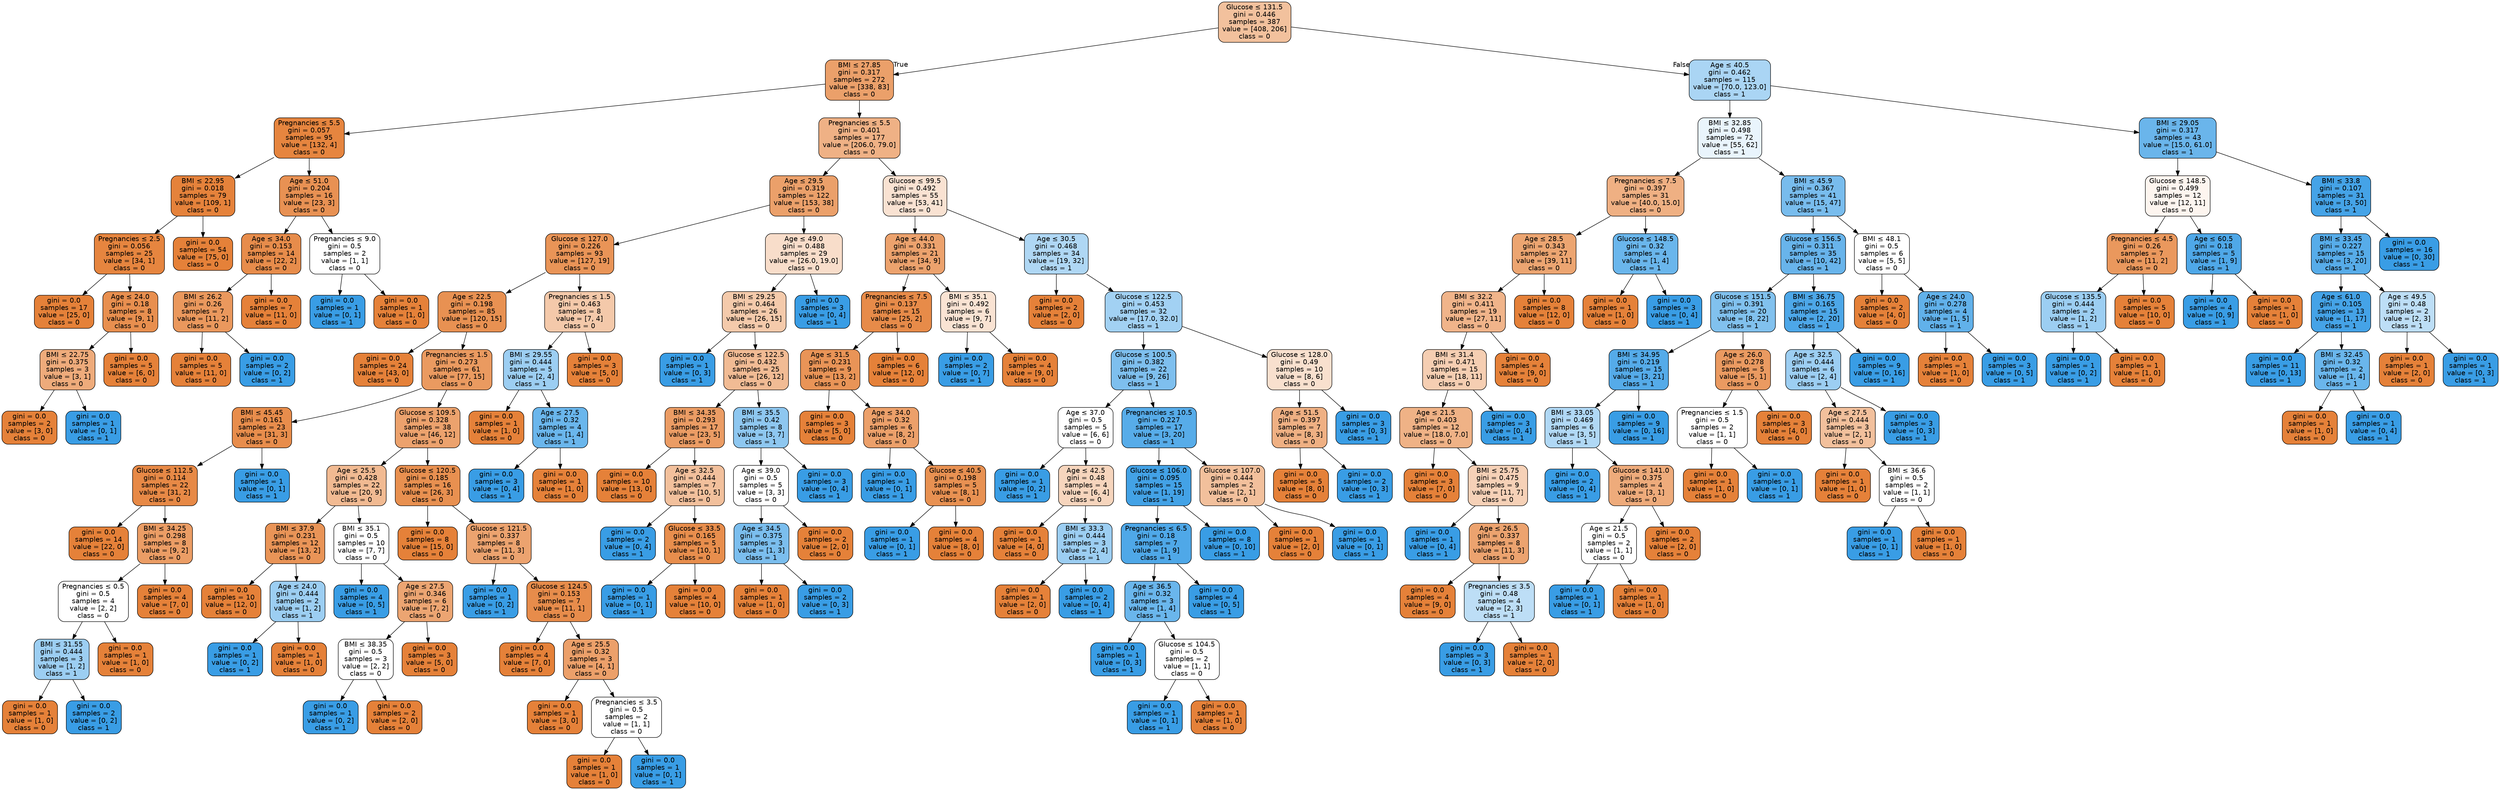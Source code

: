 digraph Tree {
node [shape=box, style="filled, rounded", color="black", fontname="helvetica"] ;
edge [fontname="helvetica"] ;
0 [label=<Glucose &le; 131.5<br/>gini = 0.446<br/>samples = 387<br/>value = [408, 206]<br/>class = 0>, fillcolor="#f2c19d"] ;
1 [label=<BMI &le; 27.85<br/>gini = 0.317<br/>samples = 272<br/>value = [338, 83]<br/>class = 0>, fillcolor="#eba06a"] ;
0 -> 1 [labeldistance=2.5, labelangle=45, headlabel="True"] ;
2 [label=<Pregnancies &le; 5.5<br/>gini = 0.057<br/>samples = 95<br/>value = [132, 4]<br/>class = 0>, fillcolor="#e6853f"] ;
1 -> 2 ;
3 [label=<BMI &le; 22.95<br/>gini = 0.018<br/>samples = 79<br/>value = [109, 1]<br/>class = 0>, fillcolor="#e5823b"] ;
2 -> 3 ;
4 [label=<Pregnancies &le; 2.5<br/>gini = 0.056<br/>samples = 25<br/>value = [34, 1]<br/>class = 0>, fillcolor="#e6853f"] ;
3 -> 4 ;
5 [label=<gini = 0.0<br/>samples = 17<br/>value = [25, 0]<br/>class = 0>, fillcolor="#e58139"] ;
4 -> 5 ;
6 [label=<Age &le; 24.0<br/>gini = 0.18<br/>samples = 8<br/>value = [9, 1]<br/>class = 0>, fillcolor="#e88f4f"] ;
4 -> 6 ;
7 [label=<BMI &le; 22.75<br/>gini = 0.375<br/>samples = 3<br/>value = [3, 1]<br/>class = 0>, fillcolor="#eeab7b"] ;
6 -> 7 ;
8 [label=<gini = 0.0<br/>samples = 2<br/>value = [3, 0]<br/>class = 0>, fillcolor="#e58139"] ;
7 -> 8 ;
9 [label=<gini = 0.0<br/>samples = 1<br/>value = [0, 1]<br/>class = 1>, fillcolor="#399de5"] ;
7 -> 9 ;
10 [label=<gini = 0.0<br/>samples = 5<br/>value = [6, 0]<br/>class = 0>, fillcolor="#e58139"] ;
6 -> 10 ;
11 [label=<gini = 0.0<br/>samples = 54<br/>value = [75, 0]<br/>class = 0>, fillcolor="#e58139"] ;
3 -> 11 ;
12 [label=<Age &le; 51.0<br/>gini = 0.204<br/>samples = 16<br/>value = [23, 3]<br/>class = 0>, fillcolor="#e89153"] ;
2 -> 12 ;
13 [label=<Age &le; 34.0<br/>gini = 0.153<br/>samples = 14<br/>value = [22, 2]<br/>class = 0>, fillcolor="#e78c4b"] ;
12 -> 13 ;
14 [label=<BMI &le; 26.2<br/>gini = 0.26<br/>samples = 7<br/>value = [11, 2]<br/>class = 0>, fillcolor="#ea985d"] ;
13 -> 14 ;
15 [label=<gini = 0.0<br/>samples = 5<br/>value = [11, 0]<br/>class = 0>, fillcolor="#e58139"] ;
14 -> 15 ;
16 [label=<gini = 0.0<br/>samples = 2<br/>value = [0, 2]<br/>class = 1>, fillcolor="#399de5"] ;
14 -> 16 ;
17 [label=<gini = 0.0<br/>samples = 7<br/>value = [11, 0]<br/>class = 0>, fillcolor="#e58139"] ;
13 -> 17 ;
18 [label=<Pregnancies &le; 9.0<br/>gini = 0.5<br/>samples = 2<br/>value = [1, 1]<br/>class = 0>, fillcolor="#ffffff"] ;
12 -> 18 ;
19 [label=<gini = 0.0<br/>samples = 1<br/>value = [0, 1]<br/>class = 1>, fillcolor="#399de5"] ;
18 -> 19 ;
20 [label=<gini = 0.0<br/>samples = 1<br/>value = [1, 0]<br/>class = 0>, fillcolor="#e58139"] ;
18 -> 20 ;
21 [label=<Pregnancies &le; 5.5<br/>gini = 0.401<br/>samples = 177<br/>value = [206.0, 79.0]<br/>class = 0>, fillcolor="#efb185"] ;
1 -> 21 ;
22 [label=<Age &le; 29.5<br/>gini = 0.319<br/>samples = 122<br/>value = [153, 38]<br/>class = 0>, fillcolor="#eba06a"] ;
21 -> 22 ;
23 [label=<Glucose &le; 127.0<br/>gini = 0.226<br/>samples = 93<br/>value = [127, 19]<br/>class = 0>, fillcolor="#e99457"] ;
22 -> 23 ;
24 [label=<Age &le; 22.5<br/>gini = 0.198<br/>samples = 85<br/>value = [120, 15]<br/>class = 0>, fillcolor="#e89152"] ;
23 -> 24 ;
25 [label=<gini = 0.0<br/>samples = 24<br/>value = [43, 0]<br/>class = 0>, fillcolor="#e58139"] ;
24 -> 25 ;
26 [label=<Pregnancies &le; 1.5<br/>gini = 0.273<br/>samples = 61<br/>value = [77, 15]<br/>class = 0>, fillcolor="#ea9a60"] ;
24 -> 26 ;
27 [label=<BMI &le; 45.45<br/>gini = 0.161<br/>samples = 23<br/>value = [31, 3]<br/>class = 0>, fillcolor="#e88d4c"] ;
26 -> 27 ;
28 [label=<Glucose &le; 112.5<br/>gini = 0.114<br/>samples = 22<br/>value = [31, 2]<br/>class = 0>, fillcolor="#e78946"] ;
27 -> 28 ;
29 [label=<gini = 0.0<br/>samples = 14<br/>value = [22, 0]<br/>class = 0>, fillcolor="#e58139"] ;
28 -> 29 ;
30 [label=<BMI &le; 34.25<br/>gini = 0.298<br/>samples = 8<br/>value = [9, 2]<br/>class = 0>, fillcolor="#eb9d65"] ;
28 -> 30 ;
31 [label=<Pregnancies &le; 0.5<br/>gini = 0.5<br/>samples = 4<br/>value = [2, 2]<br/>class = 0>, fillcolor="#ffffff"] ;
30 -> 31 ;
32 [label=<BMI &le; 31.55<br/>gini = 0.444<br/>samples = 3<br/>value = [1, 2]<br/>class = 1>, fillcolor="#9ccef2"] ;
31 -> 32 ;
33 [label=<gini = 0.0<br/>samples = 1<br/>value = [1, 0]<br/>class = 0>, fillcolor="#e58139"] ;
32 -> 33 ;
34 [label=<gini = 0.0<br/>samples = 2<br/>value = [0, 2]<br/>class = 1>, fillcolor="#399de5"] ;
32 -> 34 ;
35 [label=<gini = 0.0<br/>samples = 1<br/>value = [1, 0]<br/>class = 0>, fillcolor="#e58139"] ;
31 -> 35 ;
36 [label=<gini = 0.0<br/>samples = 4<br/>value = [7, 0]<br/>class = 0>, fillcolor="#e58139"] ;
30 -> 36 ;
37 [label=<gini = 0.0<br/>samples = 1<br/>value = [0, 1]<br/>class = 1>, fillcolor="#399de5"] ;
27 -> 37 ;
38 [label=<Glucose &le; 109.5<br/>gini = 0.328<br/>samples = 38<br/>value = [46, 12]<br/>class = 0>, fillcolor="#eca26d"] ;
26 -> 38 ;
39 [label=<Age &le; 25.5<br/>gini = 0.428<br/>samples = 22<br/>value = [20, 9]<br/>class = 0>, fillcolor="#f1ba92"] ;
38 -> 39 ;
40 [label=<BMI &le; 37.9<br/>gini = 0.231<br/>samples = 12<br/>value = [13, 2]<br/>class = 0>, fillcolor="#e99457"] ;
39 -> 40 ;
41 [label=<gini = 0.0<br/>samples = 10<br/>value = [12, 0]<br/>class = 0>, fillcolor="#e58139"] ;
40 -> 41 ;
42 [label=<Age &le; 24.0<br/>gini = 0.444<br/>samples = 2<br/>value = [1, 2]<br/>class = 1>, fillcolor="#9ccef2"] ;
40 -> 42 ;
43 [label=<gini = 0.0<br/>samples = 1<br/>value = [0, 2]<br/>class = 1>, fillcolor="#399de5"] ;
42 -> 43 ;
44 [label=<gini = 0.0<br/>samples = 1<br/>value = [1, 0]<br/>class = 0>, fillcolor="#e58139"] ;
42 -> 44 ;
45 [label=<BMI &le; 35.1<br/>gini = 0.5<br/>samples = 10<br/>value = [7, 7]<br/>class = 0>, fillcolor="#ffffff"] ;
39 -> 45 ;
46 [label=<gini = 0.0<br/>samples = 4<br/>value = [0, 5]<br/>class = 1>, fillcolor="#399de5"] ;
45 -> 46 ;
47 [label=<Age &le; 27.5<br/>gini = 0.346<br/>samples = 6<br/>value = [7, 2]<br/>class = 0>, fillcolor="#eca572"] ;
45 -> 47 ;
48 [label=<BMI &le; 38.35<br/>gini = 0.5<br/>samples = 3<br/>value = [2, 2]<br/>class = 0>, fillcolor="#ffffff"] ;
47 -> 48 ;
49 [label=<gini = 0.0<br/>samples = 1<br/>value = [0, 2]<br/>class = 1>, fillcolor="#399de5"] ;
48 -> 49 ;
50 [label=<gini = 0.0<br/>samples = 2<br/>value = [2, 0]<br/>class = 0>, fillcolor="#e58139"] ;
48 -> 50 ;
51 [label=<gini = 0.0<br/>samples = 3<br/>value = [5, 0]<br/>class = 0>, fillcolor="#e58139"] ;
47 -> 51 ;
52 [label=<Glucose &le; 120.5<br/>gini = 0.185<br/>samples = 16<br/>value = [26, 3]<br/>class = 0>, fillcolor="#e89050"] ;
38 -> 52 ;
53 [label=<gini = 0.0<br/>samples = 8<br/>value = [15, 0]<br/>class = 0>, fillcolor="#e58139"] ;
52 -> 53 ;
54 [label=<Glucose &le; 121.5<br/>gini = 0.337<br/>samples = 8<br/>value = [11, 3]<br/>class = 0>, fillcolor="#eca36f"] ;
52 -> 54 ;
55 [label=<gini = 0.0<br/>samples = 1<br/>value = [0, 2]<br/>class = 1>, fillcolor="#399de5"] ;
54 -> 55 ;
56 [label=<Glucose &le; 124.5<br/>gini = 0.153<br/>samples = 7<br/>value = [11, 1]<br/>class = 0>, fillcolor="#e78c4b"] ;
54 -> 56 ;
57 [label=<gini = 0.0<br/>samples = 4<br/>value = [7, 0]<br/>class = 0>, fillcolor="#e58139"] ;
56 -> 57 ;
58 [label=<Age &le; 25.5<br/>gini = 0.32<br/>samples = 3<br/>value = [4, 1]<br/>class = 0>, fillcolor="#eca06a"] ;
56 -> 58 ;
59 [label=<gini = 0.0<br/>samples = 1<br/>value = [3, 0]<br/>class = 0>, fillcolor="#e58139"] ;
58 -> 59 ;
60 [label=<Pregnancies &le; 3.5<br/>gini = 0.5<br/>samples = 2<br/>value = [1, 1]<br/>class = 0>, fillcolor="#ffffff"] ;
58 -> 60 ;
61 [label=<gini = 0.0<br/>samples = 1<br/>value = [1, 0]<br/>class = 0>, fillcolor="#e58139"] ;
60 -> 61 ;
62 [label=<gini = 0.0<br/>samples = 1<br/>value = [0, 1]<br/>class = 1>, fillcolor="#399de5"] ;
60 -> 62 ;
63 [label=<Pregnancies &le; 1.5<br/>gini = 0.463<br/>samples = 8<br/>value = [7, 4]<br/>class = 0>, fillcolor="#f4c9aa"] ;
23 -> 63 ;
64 [label=<BMI &le; 29.55<br/>gini = 0.444<br/>samples = 5<br/>value = [2, 4]<br/>class = 1>, fillcolor="#9ccef2"] ;
63 -> 64 ;
65 [label=<gini = 0.0<br/>samples = 1<br/>value = [1, 0]<br/>class = 0>, fillcolor="#e58139"] ;
64 -> 65 ;
66 [label=<Age &le; 27.5<br/>gini = 0.32<br/>samples = 4<br/>value = [1, 4]<br/>class = 1>, fillcolor="#6ab6ec"] ;
64 -> 66 ;
67 [label=<gini = 0.0<br/>samples = 3<br/>value = [0, 4]<br/>class = 1>, fillcolor="#399de5"] ;
66 -> 67 ;
68 [label=<gini = 0.0<br/>samples = 1<br/>value = [1, 0]<br/>class = 0>, fillcolor="#e58139"] ;
66 -> 68 ;
69 [label=<gini = 0.0<br/>samples = 3<br/>value = [5, 0]<br/>class = 0>, fillcolor="#e58139"] ;
63 -> 69 ;
70 [label=<Age &le; 49.0<br/>gini = 0.488<br/>samples = 29<br/>value = [26.0, 19.0]<br/>class = 0>, fillcolor="#f8ddca"] ;
22 -> 70 ;
71 [label=<BMI &le; 29.25<br/>gini = 0.464<br/>samples = 26<br/>value = [26, 15]<br/>class = 0>, fillcolor="#f4caab"] ;
70 -> 71 ;
72 [label=<gini = 0.0<br/>samples = 1<br/>value = [0, 3]<br/>class = 1>, fillcolor="#399de5"] ;
71 -> 72 ;
73 [label=<Glucose &le; 122.5<br/>gini = 0.432<br/>samples = 25<br/>value = [26, 12]<br/>class = 0>, fillcolor="#f1bb94"] ;
71 -> 73 ;
74 [label=<BMI &le; 34.35<br/>gini = 0.293<br/>samples = 17<br/>value = [23, 5]<br/>class = 0>, fillcolor="#eb9c64"] ;
73 -> 74 ;
75 [label=<gini = 0.0<br/>samples = 10<br/>value = [13, 0]<br/>class = 0>, fillcolor="#e58139"] ;
74 -> 75 ;
76 [label=<Age &le; 32.5<br/>gini = 0.444<br/>samples = 7<br/>value = [10, 5]<br/>class = 0>, fillcolor="#f2c09c"] ;
74 -> 76 ;
77 [label=<gini = 0.0<br/>samples = 2<br/>value = [0, 4]<br/>class = 1>, fillcolor="#399de5"] ;
76 -> 77 ;
78 [label=<Glucose &le; 33.5<br/>gini = 0.165<br/>samples = 5<br/>value = [10, 1]<br/>class = 0>, fillcolor="#e88e4d"] ;
76 -> 78 ;
79 [label=<gini = 0.0<br/>samples = 1<br/>value = [0, 1]<br/>class = 1>, fillcolor="#399de5"] ;
78 -> 79 ;
80 [label=<gini = 0.0<br/>samples = 4<br/>value = [10, 0]<br/>class = 0>, fillcolor="#e58139"] ;
78 -> 80 ;
81 [label=<BMI &le; 35.5<br/>gini = 0.42<br/>samples = 8<br/>value = [3, 7]<br/>class = 1>, fillcolor="#8ec7f0"] ;
73 -> 81 ;
82 [label=<Age &le; 39.0<br/>gini = 0.5<br/>samples = 5<br/>value = [3, 3]<br/>class = 0>, fillcolor="#ffffff"] ;
81 -> 82 ;
83 [label=<Age &le; 34.5<br/>gini = 0.375<br/>samples = 3<br/>value = [1, 3]<br/>class = 1>, fillcolor="#7bbeee"] ;
82 -> 83 ;
84 [label=<gini = 0.0<br/>samples = 1<br/>value = [1, 0]<br/>class = 0>, fillcolor="#e58139"] ;
83 -> 84 ;
85 [label=<gini = 0.0<br/>samples = 2<br/>value = [0, 3]<br/>class = 1>, fillcolor="#399de5"] ;
83 -> 85 ;
86 [label=<gini = 0.0<br/>samples = 2<br/>value = [2, 0]<br/>class = 0>, fillcolor="#e58139"] ;
82 -> 86 ;
87 [label=<gini = 0.0<br/>samples = 3<br/>value = [0, 4]<br/>class = 1>, fillcolor="#399de5"] ;
81 -> 87 ;
88 [label=<gini = 0.0<br/>samples = 3<br/>value = [0, 4]<br/>class = 1>, fillcolor="#399de5"] ;
70 -> 88 ;
89 [label=<Glucose &le; 99.5<br/>gini = 0.492<br/>samples = 55<br/>value = [53, 41]<br/>class = 0>, fillcolor="#f9e2d2"] ;
21 -> 89 ;
90 [label=<Age &le; 44.0<br/>gini = 0.331<br/>samples = 21<br/>value = [34, 9]<br/>class = 0>, fillcolor="#eca26d"] ;
89 -> 90 ;
91 [label=<Pregnancies &le; 7.5<br/>gini = 0.137<br/>samples = 15<br/>value = [25, 2]<br/>class = 0>, fillcolor="#e78b49"] ;
90 -> 91 ;
92 [label=<Age &le; 31.5<br/>gini = 0.231<br/>samples = 9<br/>value = [13, 2]<br/>class = 0>, fillcolor="#e99457"] ;
91 -> 92 ;
93 [label=<gini = 0.0<br/>samples = 3<br/>value = [5, 0]<br/>class = 0>, fillcolor="#e58139"] ;
92 -> 93 ;
94 [label=<Age &le; 34.0<br/>gini = 0.32<br/>samples = 6<br/>value = [8, 2]<br/>class = 0>, fillcolor="#eca06a"] ;
92 -> 94 ;
95 [label=<gini = 0.0<br/>samples = 1<br/>value = [0, 1]<br/>class = 1>, fillcolor="#399de5"] ;
94 -> 95 ;
96 [label=<Glucose &le; 40.5<br/>gini = 0.198<br/>samples = 5<br/>value = [8, 1]<br/>class = 0>, fillcolor="#e89152"] ;
94 -> 96 ;
97 [label=<gini = 0.0<br/>samples = 1<br/>value = [0, 1]<br/>class = 1>, fillcolor="#399de5"] ;
96 -> 97 ;
98 [label=<gini = 0.0<br/>samples = 4<br/>value = [8, 0]<br/>class = 0>, fillcolor="#e58139"] ;
96 -> 98 ;
99 [label=<gini = 0.0<br/>samples = 6<br/>value = [12, 0]<br/>class = 0>, fillcolor="#e58139"] ;
91 -> 99 ;
100 [label=<BMI &le; 35.1<br/>gini = 0.492<br/>samples = 6<br/>value = [9, 7]<br/>class = 0>, fillcolor="#f9e3d3"] ;
90 -> 100 ;
101 [label=<gini = 0.0<br/>samples = 2<br/>value = [0, 7]<br/>class = 1>, fillcolor="#399de5"] ;
100 -> 101 ;
102 [label=<gini = 0.0<br/>samples = 4<br/>value = [9, 0]<br/>class = 0>, fillcolor="#e58139"] ;
100 -> 102 ;
103 [label=<Age &le; 30.5<br/>gini = 0.468<br/>samples = 34<br/>value = [19, 32]<br/>class = 1>, fillcolor="#afd7f4"] ;
89 -> 103 ;
104 [label=<gini = 0.0<br/>samples = 2<br/>value = [2, 0]<br/>class = 0>, fillcolor="#e58139"] ;
103 -> 104 ;
105 [label=<Glucose &le; 122.5<br/>gini = 0.453<br/>samples = 32<br/>value = [17.0, 32.0]<br/>class = 1>, fillcolor="#a2d1f3"] ;
103 -> 105 ;
106 [label=<Glucose &le; 100.5<br/>gini = 0.382<br/>samples = 22<br/>value = [9, 26]<br/>class = 1>, fillcolor="#7ebfee"] ;
105 -> 106 ;
107 [label=<Age &le; 37.0<br/>gini = 0.5<br/>samples = 5<br/>value = [6, 6]<br/>class = 0>, fillcolor="#ffffff"] ;
106 -> 107 ;
108 [label=<gini = 0.0<br/>samples = 1<br/>value = [0, 2]<br/>class = 1>, fillcolor="#399de5"] ;
107 -> 108 ;
109 [label=<Age &le; 42.5<br/>gini = 0.48<br/>samples = 4<br/>value = [6, 4]<br/>class = 0>, fillcolor="#f6d5bd"] ;
107 -> 109 ;
110 [label=<gini = 0.0<br/>samples = 1<br/>value = [4, 0]<br/>class = 0>, fillcolor="#e58139"] ;
109 -> 110 ;
111 [label=<BMI &le; 33.3<br/>gini = 0.444<br/>samples = 3<br/>value = [2, 4]<br/>class = 1>, fillcolor="#9ccef2"] ;
109 -> 111 ;
112 [label=<gini = 0.0<br/>samples = 1<br/>value = [2, 0]<br/>class = 0>, fillcolor="#e58139"] ;
111 -> 112 ;
113 [label=<gini = 0.0<br/>samples = 2<br/>value = [0, 4]<br/>class = 1>, fillcolor="#399de5"] ;
111 -> 113 ;
114 [label=<Pregnancies &le; 10.5<br/>gini = 0.227<br/>samples = 17<br/>value = [3, 20]<br/>class = 1>, fillcolor="#57ace9"] ;
106 -> 114 ;
115 [label=<Glucose &le; 106.0<br/>gini = 0.095<br/>samples = 15<br/>value = [1, 19]<br/>class = 1>, fillcolor="#43a2e6"] ;
114 -> 115 ;
116 [label=<Pregnancies &le; 6.5<br/>gini = 0.18<br/>samples = 7<br/>value = [1, 9]<br/>class = 1>, fillcolor="#4fa8e8"] ;
115 -> 116 ;
117 [label=<Age &le; 36.5<br/>gini = 0.32<br/>samples = 3<br/>value = [1, 4]<br/>class = 1>, fillcolor="#6ab6ec"] ;
116 -> 117 ;
118 [label=<gini = 0.0<br/>samples = 1<br/>value = [0, 3]<br/>class = 1>, fillcolor="#399de5"] ;
117 -> 118 ;
119 [label=<Glucose &le; 104.5<br/>gini = 0.5<br/>samples = 2<br/>value = [1, 1]<br/>class = 0>, fillcolor="#ffffff"] ;
117 -> 119 ;
120 [label=<gini = 0.0<br/>samples = 1<br/>value = [0, 1]<br/>class = 1>, fillcolor="#399de5"] ;
119 -> 120 ;
121 [label=<gini = 0.0<br/>samples = 1<br/>value = [1, 0]<br/>class = 0>, fillcolor="#e58139"] ;
119 -> 121 ;
122 [label=<gini = 0.0<br/>samples = 4<br/>value = [0, 5]<br/>class = 1>, fillcolor="#399de5"] ;
116 -> 122 ;
123 [label=<gini = 0.0<br/>samples = 8<br/>value = [0, 10]<br/>class = 1>, fillcolor="#399de5"] ;
115 -> 123 ;
124 [label=<Glucose &le; 107.0<br/>gini = 0.444<br/>samples = 2<br/>value = [2, 1]<br/>class = 0>, fillcolor="#f2c09c"] ;
114 -> 124 ;
125 [label=<gini = 0.0<br/>samples = 1<br/>value = [2, 0]<br/>class = 0>, fillcolor="#e58139"] ;
124 -> 125 ;
126 [label=<gini = 0.0<br/>samples = 1<br/>value = [0, 1]<br/>class = 1>, fillcolor="#399de5"] ;
124 -> 126 ;
127 [label=<Glucose &le; 128.0<br/>gini = 0.49<br/>samples = 10<br/>value = [8, 6]<br/>class = 0>, fillcolor="#f8e0ce"] ;
105 -> 127 ;
128 [label=<Age &le; 51.5<br/>gini = 0.397<br/>samples = 7<br/>value = [8, 3]<br/>class = 0>, fillcolor="#efb083"] ;
127 -> 128 ;
129 [label=<gini = 0.0<br/>samples = 5<br/>value = [8, 0]<br/>class = 0>, fillcolor="#e58139"] ;
128 -> 129 ;
130 [label=<gini = 0.0<br/>samples = 2<br/>value = [0, 3]<br/>class = 1>, fillcolor="#399de5"] ;
128 -> 130 ;
131 [label=<gini = 0.0<br/>samples = 3<br/>value = [0, 3]<br/>class = 1>, fillcolor="#399de5"] ;
127 -> 131 ;
132 [label=<Age &le; 40.5<br/>gini = 0.462<br/>samples = 115<br/>value = [70.0, 123.0]<br/>class = 1>, fillcolor="#aad5f4"] ;
0 -> 132 [labeldistance=2.5, labelangle=-45, headlabel="False"] ;
133 [label=<BMI &le; 32.85<br/>gini = 0.498<br/>samples = 72<br/>value = [55, 62]<br/>class = 1>, fillcolor="#e9f4fc"] ;
132 -> 133 ;
134 [label=<Pregnancies &le; 7.5<br/>gini = 0.397<br/>samples = 31<br/>value = [40.0, 15.0]<br/>class = 0>, fillcolor="#efb083"] ;
133 -> 134 ;
135 [label=<Age &le; 28.5<br/>gini = 0.343<br/>samples = 27<br/>value = [39, 11]<br/>class = 0>, fillcolor="#eca571"] ;
134 -> 135 ;
136 [label=<BMI &le; 32.2<br/>gini = 0.411<br/>samples = 19<br/>value = [27, 11]<br/>class = 0>, fillcolor="#f0b48a"] ;
135 -> 136 ;
137 [label=<BMI &le; 31.4<br/>gini = 0.471<br/>samples = 15<br/>value = [18, 11]<br/>class = 0>, fillcolor="#f5ceb2"] ;
136 -> 137 ;
138 [label=<Age &le; 21.5<br/>gini = 0.403<br/>samples = 12<br/>value = [18.0, 7.0]<br/>class = 0>, fillcolor="#efb286"] ;
137 -> 138 ;
139 [label=<gini = 0.0<br/>samples = 3<br/>value = [7, 0]<br/>class = 0>, fillcolor="#e58139"] ;
138 -> 139 ;
140 [label=<BMI &le; 25.75<br/>gini = 0.475<br/>samples = 9<br/>value = [11, 7]<br/>class = 0>, fillcolor="#f6d1b7"] ;
138 -> 140 ;
141 [label=<gini = 0.0<br/>samples = 1<br/>value = [0, 4]<br/>class = 1>, fillcolor="#399de5"] ;
140 -> 141 ;
142 [label=<Age &le; 26.5<br/>gini = 0.337<br/>samples = 8<br/>value = [11, 3]<br/>class = 0>, fillcolor="#eca36f"] ;
140 -> 142 ;
143 [label=<gini = 0.0<br/>samples = 4<br/>value = [9, 0]<br/>class = 0>, fillcolor="#e58139"] ;
142 -> 143 ;
144 [label=<Pregnancies &le; 3.5<br/>gini = 0.48<br/>samples = 4<br/>value = [2, 3]<br/>class = 1>, fillcolor="#bddef6"] ;
142 -> 144 ;
145 [label=<gini = 0.0<br/>samples = 3<br/>value = [0, 3]<br/>class = 1>, fillcolor="#399de5"] ;
144 -> 145 ;
146 [label=<gini = 0.0<br/>samples = 1<br/>value = [2, 0]<br/>class = 0>, fillcolor="#e58139"] ;
144 -> 146 ;
147 [label=<gini = 0.0<br/>samples = 3<br/>value = [0, 4]<br/>class = 1>, fillcolor="#399de5"] ;
137 -> 147 ;
148 [label=<gini = 0.0<br/>samples = 4<br/>value = [9, 0]<br/>class = 0>, fillcolor="#e58139"] ;
136 -> 148 ;
149 [label=<gini = 0.0<br/>samples = 8<br/>value = [12, 0]<br/>class = 0>, fillcolor="#e58139"] ;
135 -> 149 ;
150 [label=<Glucose &le; 148.5<br/>gini = 0.32<br/>samples = 4<br/>value = [1, 4]<br/>class = 1>, fillcolor="#6ab6ec"] ;
134 -> 150 ;
151 [label=<gini = 0.0<br/>samples = 1<br/>value = [1, 0]<br/>class = 0>, fillcolor="#e58139"] ;
150 -> 151 ;
152 [label=<gini = 0.0<br/>samples = 3<br/>value = [0, 4]<br/>class = 1>, fillcolor="#399de5"] ;
150 -> 152 ;
153 [label=<BMI &le; 45.9<br/>gini = 0.367<br/>samples = 41<br/>value = [15, 47]<br/>class = 1>, fillcolor="#78bced"] ;
133 -> 153 ;
154 [label=<Glucose &le; 156.5<br/>gini = 0.311<br/>samples = 35<br/>value = [10, 42]<br/>class = 1>, fillcolor="#68b4eb"] ;
153 -> 154 ;
155 [label=<Glucose &le; 151.5<br/>gini = 0.391<br/>samples = 20<br/>value = [8, 22]<br/>class = 1>, fillcolor="#81c1ee"] ;
154 -> 155 ;
156 [label=<BMI &le; 34.95<br/>gini = 0.219<br/>samples = 15<br/>value = [3, 21]<br/>class = 1>, fillcolor="#55abe9"] ;
155 -> 156 ;
157 [label=<BMI &le; 33.05<br/>gini = 0.469<br/>samples = 6<br/>value = [3, 5]<br/>class = 1>, fillcolor="#b0d8f5"] ;
156 -> 157 ;
158 [label=<gini = 0.0<br/>samples = 2<br/>value = [0, 4]<br/>class = 1>, fillcolor="#399de5"] ;
157 -> 158 ;
159 [label=<Glucose &le; 141.0<br/>gini = 0.375<br/>samples = 4<br/>value = [3, 1]<br/>class = 0>, fillcolor="#eeab7b"] ;
157 -> 159 ;
160 [label=<Age &le; 21.5<br/>gini = 0.5<br/>samples = 2<br/>value = [1, 1]<br/>class = 0>, fillcolor="#ffffff"] ;
159 -> 160 ;
161 [label=<gini = 0.0<br/>samples = 1<br/>value = [0, 1]<br/>class = 1>, fillcolor="#399de5"] ;
160 -> 161 ;
162 [label=<gini = 0.0<br/>samples = 1<br/>value = [1, 0]<br/>class = 0>, fillcolor="#e58139"] ;
160 -> 162 ;
163 [label=<gini = 0.0<br/>samples = 2<br/>value = [2, 0]<br/>class = 0>, fillcolor="#e58139"] ;
159 -> 163 ;
164 [label=<gini = 0.0<br/>samples = 9<br/>value = [0, 16]<br/>class = 1>, fillcolor="#399de5"] ;
156 -> 164 ;
165 [label=<Age &le; 26.0<br/>gini = 0.278<br/>samples = 5<br/>value = [5, 1]<br/>class = 0>, fillcolor="#ea9a61"] ;
155 -> 165 ;
166 [label=<Pregnancies &le; 1.5<br/>gini = 0.5<br/>samples = 2<br/>value = [1, 1]<br/>class = 0>, fillcolor="#ffffff"] ;
165 -> 166 ;
167 [label=<gini = 0.0<br/>samples = 1<br/>value = [1, 0]<br/>class = 0>, fillcolor="#e58139"] ;
166 -> 167 ;
168 [label=<gini = 0.0<br/>samples = 1<br/>value = [0, 1]<br/>class = 1>, fillcolor="#399de5"] ;
166 -> 168 ;
169 [label=<gini = 0.0<br/>samples = 3<br/>value = [4, 0]<br/>class = 0>, fillcolor="#e58139"] ;
165 -> 169 ;
170 [label=<BMI &le; 36.75<br/>gini = 0.165<br/>samples = 15<br/>value = [2, 20]<br/>class = 1>, fillcolor="#4da7e8"] ;
154 -> 170 ;
171 [label=<Age &le; 32.5<br/>gini = 0.444<br/>samples = 6<br/>value = [2, 4]<br/>class = 1>, fillcolor="#9ccef2"] ;
170 -> 171 ;
172 [label=<Age &le; 27.5<br/>gini = 0.444<br/>samples = 3<br/>value = [2, 1]<br/>class = 0>, fillcolor="#f2c09c"] ;
171 -> 172 ;
173 [label=<gini = 0.0<br/>samples = 1<br/>value = [1, 0]<br/>class = 0>, fillcolor="#e58139"] ;
172 -> 173 ;
174 [label=<BMI &le; 36.6<br/>gini = 0.5<br/>samples = 2<br/>value = [1, 1]<br/>class = 0>, fillcolor="#ffffff"] ;
172 -> 174 ;
175 [label=<gini = 0.0<br/>samples = 1<br/>value = [0, 1]<br/>class = 1>, fillcolor="#399de5"] ;
174 -> 175 ;
176 [label=<gini = 0.0<br/>samples = 1<br/>value = [1, 0]<br/>class = 0>, fillcolor="#e58139"] ;
174 -> 176 ;
177 [label=<gini = 0.0<br/>samples = 3<br/>value = [0, 3]<br/>class = 1>, fillcolor="#399de5"] ;
171 -> 177 ;
178 [label=<gini = 0.0<br/>samples = 9<br/>value = [0, 16]<br/>class = 1>, fillcolor="#399de5"] ;
170 -> 178 ;
179 [label=<BMI &le; 48.1<br/>gini = 0.5<br/>samples = 6<br/>value = [5, 5]<br/>class = 0>, fillcolor="#ffffff"] ;
153 -> 179 ;
180 [label=<gini = 0.0<br/>samples = 2<br/>value = [4, 0]<br/>class = 0>, fillcolor="#e58139"] ;
179 -> 180 ;
181 [label=<Age &le; 24.0<br/>gini = 0.278<br/>samples = 4<br/>value = [1, 5]<br/>class = 1>, fillcolor="#61b1ea"] ;
179 -> 181 ;
182 [label=<gini = 0.0<br/>samples = 1<br/>value = [1, 0]<br/>class = 0>, fillcolor="#e58139"] ;
181 -> 182 ;
183 [label=<gini = 0.0<br/>samples = 3<br/>value = [0, 5]<br/>class = 1>, fillcolor="#399de5"] ;
181 -> 183 ;
184 [label=<BMI &le; 29.05<br/>gini = 0.317<br/>samples = 43<br/>value = [15.0, 61.0]<br/>class = 1>, fillcolor="#6ab5eb"] ;
132 -> 184 ;
185 [label=<Glucose &le; 148.5<br/>gini = 0.499<br/>samples = 12<br/>value = [12, 11]<br/>class = 0>, fillcolor="#fdf5ef"] ;
184 -> 185 ;
186 [label=<Pregnancies &le; 4.5<br/>gini = 0.26<br/>samples = 7<br/>value = [11, 2]<br/>class = 0>, fillcolor="#ea985d"] ;
185 -> 186 ;
187 [label=<Glucose &le; 135.5<br/>gini = 0.444<br/>samples = 2<br/>value = [1, 2]<br/>class = 1>, fillcolor="#9ccef2"] ;
186 -> 187 ;
188 [label=<gini = 0.0<br/>samples = 1<br/>value = [0, 2]<br/>class = 1>, fillcolor="#399de5"] ;
187 -> 188 ;
189 [label=<gini = 0.0<br/>samples = 1<br/>value = [1, 0]<br/>class = 0>, fillcolor="#e58139"] ;
187 -> 189 ;
190 [label=<gini = 0.0<br/>samples = 5<br/>value = [10, 0]<br/>class = 0>, fillcolor="#e58139"] ;
186 -> 190 ;
191 [label=<Age &le; 60.5<br/>gini = 0.18<br/>samples = 5<br/>value = [1, 9]<br/>class = 1>, fillcolor="#4fa8e8"] ;
185 -> 191 ;
192 [label=<gini = 0.0<br/>samples = 4<br/>value = [0, 9]<br/>class = 1>, fillcolor="#399de5"] ;
191 -> 192 ;
193 [label=<gini = 0.0<br/>samples = 1<br/>value = [1, 0]<br/>class = 0>, fillcolor="#e58139"] ;
191 -> 193 ;
194 [label=<BMI &le; 33.8<br/>gini = 0.107<br/>samples = 31<br/>value = [3, 50]<br/>class = 1>, fillcolor="#45a3e7"] ;
184 -> 194 ;
195 [label=<BMI &le; 33.45<br/>gini = 0.227<br/>samples = 15<br/>value = [3, 20]<br/>class = 1>, fillcolor="#57ace9"] ;
194 -> 195 ;
196 [label=<Age &le; 61.0<br/>gini = 0.105<br/>samples = 13<br/>value = [1, 17]<br/>class = 1>, fillcolor="#45a3e7"] ;
195 -> 196 ;
197 [label=<gini = 0.0<br/>samples = 11<br/>value = [0, 13]<br/>class = 1>, fillcolor="#399de5"] ;
196 -> 197 ;
198 [label=<BMI &le; 32.45<br/>gini = 0.32<br/>samples = 2<br/>value = [1, 4]<br/>class = 1>, fillcolor="#6ab6ec"] ;
196 -> 198 ;
199 [label=<gini = 0.0<br/>samples = 1<br/>value = [1, 0]<br/>class = 0>, fillcolor="#e58139"] ;
198 -> 199 ;
200 [label=<gini = 0.0<br/>samples = 1<br/>value = [0, 4]<br/>class = 1>, fillcolor="#399de5"] ;
198 -> 200 ;
201 [label=<Age &le; 49.5<br/>gini = 0.48<br/>samples = 2<br/>value = [2, 3]<br/>class = 1>, fillcolor="#bddef6"] ;
195 -> 201 ;
202 [label=<gini = 0.0<br/>samples = 1<br/>value = [2, 0]<br/>class = 0>, fillcolor="#e58139"] ;
201 -> 202 ;
203 [label=<gini = 0.0<br/>samples = 1<br/>value = [0, 3]<br/>class = 1>, fillcolor="#399de5"] ;
201 -> 203 ;
204 [label=<gini = 0.0<br/>samples = 16<br/>value = [0, 30]<br/>class = 1>, fillcolor="#399de5"] ;
194 -> 204 ;
}